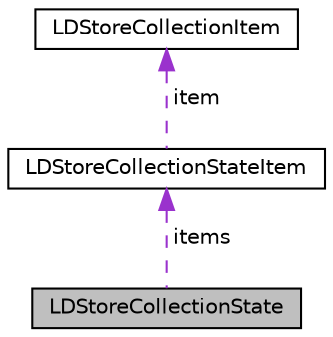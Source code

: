 digraph "LDStoreCollectionState"
{
 // LATEX_PDF_SIZE
  edge [fontname="Helvetica",fontsize="10",labelfontname="Helvetica",labelfontsize="10"];
  node [fontname="Helvetica",fontsize="10",shape=record];
  Node1 [label="LDStoreCollectionState",height=0.2,width=0.4,color="black", fillcolor="grey75", style="filled", fontcolor="black",tooltip="Stores the set of items in a single namespace."];
  Node2 -> Node1 [dir="back",color="darkorchid3",fontsize="10",style="dashed",label=" items" ,fontname="Helvetica"];
  Node2 [label="LDStoreCollectionStateItem",height=0.2,width=0.4,color="black", fillcolor="white", style="filled",URL="$structLDStoreCollectionStateItem.html",tooltip="Stores a single item and its key."];
  Node3 -> Node2 [dir="back",color="darkorchid3",fontsize="10",style="dashed",label=" item" ,fontname="Helvetica"];
  Node3 [label="LDStoreCollectionItem",height=0.2,width=0.4,color="black", fillcolor="white", style="filled",URL="$structLDStoreCollectionItem.html",tooltip="Opaque value representing an item."];
}
